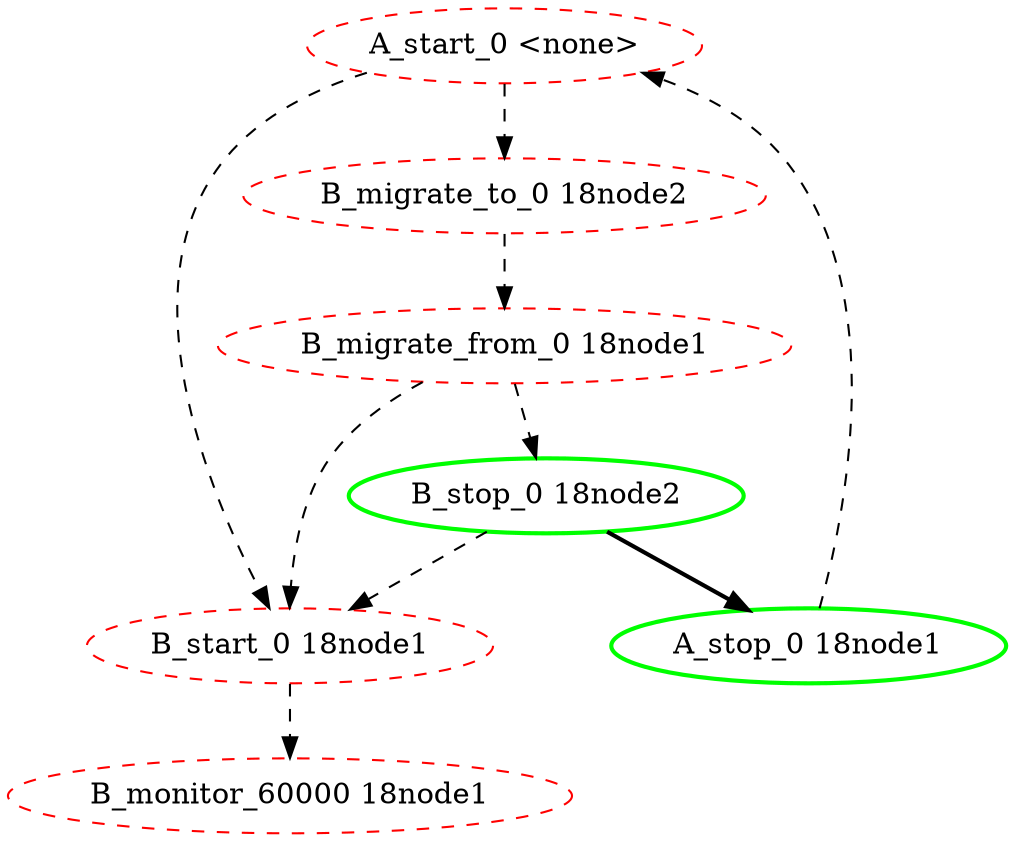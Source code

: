  digraph "g" {
"A_start_0 <none>" -> "B_migrate_to_0 18node2" [ style = dashed]
"A_start_0 <none>" -> "B_start_0 18node1" [ style = dashed]
"A_start_0 <none>" [ style=dashed color="red" fontcolor="black"]
"A_stop_0 18node1" -> "A_start_0 <none>" [ style = dashed]
"A_stop_0 18node1" [ style=bold color="green" fontcolor="black"]
"B_migrate_from_0 18node1" -> "B_start_0 18node1" [ style = dashed]
"B_migrate_from_0 18node1" -> "B_stop_0 18node2" [ style = dashed]
"B_migrate_from_0 18node1" [ style=dashed color="red" fontcolor="black"]
"B_migrate_to_0 18node2" -> "B_migrate_from_0 18node1" [ style = dashed]
"B_migrate_to_0 18node2" [ style=dashed color="red" fontcolor="black"]
"B_monitor_60000 18node1" [ style=dashed color="red" fontcolor="black"]
"B_start_0 18node1" -> "B_monitor_60000 18node1" [ style = dashed]
"B_start_0 18node1" [ style=dashed color="red" fontcolor="black"]
"B_stop_0 18node2" -> "A_stop_0 18node1" [ style = bold]
"B_stop_0 18node2" -> "B_start_0 18node1" [ style = dashed]
"B_stop_0 18node2" [ style=bold color="green" fontcolor="black"]
}
